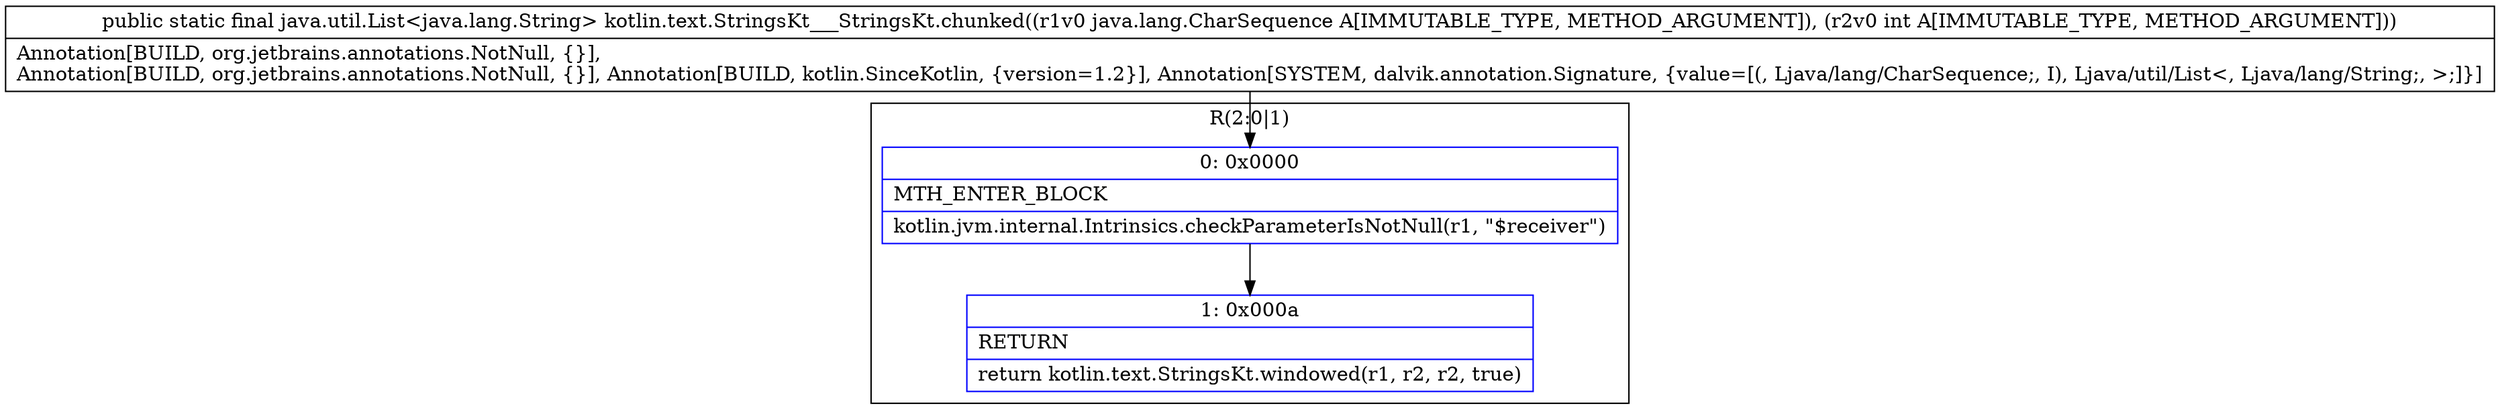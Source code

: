 digraph "CFG forkotlin.text.StringsKt___StringsKt.chunked(Ljava\/lang\/CharSequence;I)Ljava\/util\/List;" {
subgraph cluster_Region_1120971899 {
label = "R(2:0|1)";
node [shape=record,color=blue];
Node_0 [shape=record,label="{0\:\ 0x0000|MTH_ENTER_BLOCK\l|kotlin.jvm.internal.Intrinsics.checkParameterIsNotNull(r1, \"$receiver\")\l}"];
Node_1 [shape=record,label="{1\:\ 0x000a|RETURN\l|return kotlin.text.StringsKt.windowed(r1, r2, r2, true)\l}"];
}
MethodNode[shape=record,label="{public static final java.util.List\<java.lang.String\> kotlin.text.StringsKt___StringsKt.chunked((r1v0 java.lang.CharSequence A[IMMUTABLE_TYPE, METHOD_ARGUMENT]), (r2v0 int A[IMMUTABLE_TYPE, METHOD_ARGUMENT]))  | Annotation[BUILD, org.jetbrains.annotations.NotNull, \{\}], \lAnnotation[BUILD, org.jetbrains.annotations.NotNull, \{\}], Annotation[BUILD, kotlin.SinceKotlin, \{version=1.2\}], Annotation[SYSTEM, dalvik.annotation.Signature, \{value=[(, Ljava\/lang\/CharSequence;, I), Ljava\/util\/List\<, Ljava\/lang\/String;, \>;]\}]\l}"];
MethodNode -> Node_0;
Node_0 -> Node_1;
}

